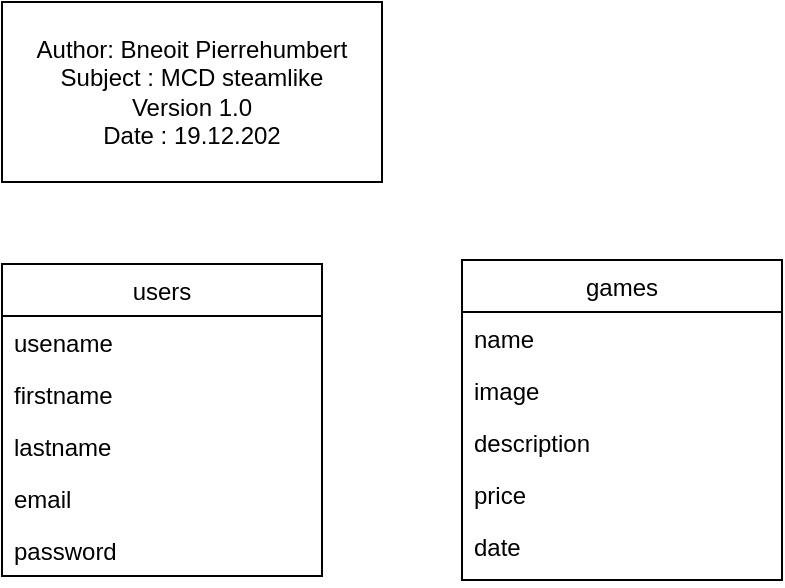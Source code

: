 <mxfile version="20.2.3" type="device"><diagram id="UbrcDcAlI7vEdtVq040K" name="Page-1"><mxGraphModel dx="1422" dy="865" grid="1" gridSize="10" guides="1" tooltips="1" connect="1" arrows="1" fold="1" page="1" pageScale="1" pageWidth="827" pageHeight="1169" math="0" shadow="0"><root><mxCell id="0"/><mxCell id="1" parent="0"/><mxCell id="wzqLIgOIi6nqR8SQxZko-1" value="users" style="swimlane;fontStyle=0;align=center;verticalAlign=top;childLayout=stackLayout;horizontal=1;startSize=26;horizontalStack=0;resizeParent=1;resizeLast=0;collapsible=1;marginBottom=0;rounded=0;shadow=0;strokeWidth=1;" vertex="1" parent="1"><mxGeometry x="190" y="271" width="160" height="156" as="geometry"><mxRectangle x="230" y="140" width="160" height="26" as="alternateBounds"/></mxGeometry></mxCell><mxCell id="wzqLIgOIi6nqR8SQxZko-2" value="usename" style="text;align=left;verticalAlign=top;spacingLeft=4;spacingRight=4;overflow=hidden;rotatable=0;points=[[0,0.5],[1,0.5]];portConstraint=eastwest;" vertex="1" parent="wzqLIgOIi6nqR8SQxZko-1"><mxGeometry y="26" width="160" height="26" as="geometry"/></mxCell><mxCell id="wzqLIgOIi6nqR8SQxZko-5" value="firstname" style="text;align=left;verticalAlign=top;spacingLeft=4;spacingRight=4;overflow=hidden;rotatable=0;points=[[0,0.5],[1,0.5]];portConstraint=eastwest;rounded=0;shadow=0;html=0;" vertex="1" parent="wzqLIgOIi6nqR8SQxZko-1"><mxGeometry y="52" width="160" height="26" as="geometry"/></mxCell><mxCell id="wzqLIgOIi6nqR8SQxZko-6" value="lastname" style="text;align=left;verticalAlign=top;spacingLeft=4;spacingRight=4;overflow=hidden;rotatable=0;points=[[0,0.5],[1,0.5]];portConstraint=eastwest;rounded=0;shadow=0;html=0;" vertex="1" parent="wzqLIgOIi6nqR8SQxZko-1"><mxGeometry y="78" width="160" height="26" as="geometry"/></mxCell><mxCell id="wzqLIgOIi6nqR8SQxZko-3" value="email" style="text;align=left;verticalAlign=top;spacingLeft=4;spacingRight=4;overflow=hidden;rotatable=0;points=[[0,0.5],[1,0.5]];portConstraint=eastwest;rounded=0;shadow=0;html=0;" vertex="1" parent="wzqLIgOIi6nqR8SQxZko-1"><mxGeometry y="104" width="160" height="26" as="geometry"/></mxCell><mxCell id="wzqLIgOIi6nqR8SQxZko-4" value="password" style="text;align=left;verticalAlign=top;spacingLeft=4;spacingRight=4;overflow=hidden;rotatable=0;points=[[0,0.5],[1,0.5]];portConstraint=eastwest;rounded=0;shadow=0;html=0;" vertex="1" parent="wzqLIgOIi6nqR8SQxZko-1"><mxGeometry y="130" width="160" height="26" as="geometry"/></mxCell><mxCell id="wzqLIgOIi6nqR8SQxZko-7" value="Author: Bneoit Pierrehumbert&lt;br&gt;Subject : MCD steamlike&lt;br&gt;Version 1.0&lt;br&gt;Date : 19.12.202" style="rounded=0;whiteSpace=wrap;html=1;" vertex="1" parent="1"><mxGeometry x="190" y="140" width="190" height="90" as="geometry"/></mxCell><mxCell id="wzqLIgOIi6nqR8SQxZko-8" value="games" style="swimlane;fontStyle=0;align=center;verticalAlign=top;childLayout=stackLayout;horizontal=1;startSize=26;horizontalStack=0;resizeParent=1;resizeLast=0;collapsible=1;marginBottom=0;rounded=0;shadow=0;strokeWidth=1;" vertex="1" parent="1"><mxGeometry x="420" y="269" width="160" height="160" as="geometry"><mxRectangle x="230" y="140" width="160" height="26" as="alternateBounds"/></mxGeometry></mxCell><mxCell id="wzqLIgOIi6nqR8SQxZko-9" value="name" style="text;align=left;verticalAlign=top;spacingLeft=4;spacingRight=4;overflow=hidden;rotatable=0;points=[[0,0.5],[1,0.5]];portConstraint=eastwest;" vertex="1" parent="wzqLIgOIi6nqR8SQxZko-8"><mxGeometry y="26" width="160" height="26" as="geometry"/></mxCell><mxCell id="wzqLIgOIi6nqR8SQxZko-10" value="image" style="text;align=left;verticalAlign=top;spacingLeft=4;spacingRight=4;overflow=hidden;rotatable=0;points=[[0,0.5],[1,0.5]];portConstraint=eastwest;rounded=0;shadow=0;html=0;" vertex="1" parent="wzqLIgOIi6nqR8SQxZko-8"><mxGeometry y="52" width="160" height="26" as="geometry"/></mxCell><mxCell id="wzqLIgOIi6nqR8SQxZko-11" value="description    " style="text;align=left;verticalAlign=top;spacingLeft=4;spacingRight=4;overflow=hidden;rotatable=0;points=[[0,0.5],[1,0.5]];portConstraint=eastwest;rounded=0;shadow=0;html=0;" vertex="1" parent="wzqLIgOIi6nqR8SQxZko-8"><mxGeometry y="78" width="160" height="26" as="geometry"/></mxCell><mxCell id="wzqLIgOIi6nqR8SQxZko-12" value="price" style="text;align=left;verticalAlign=top;spacingLeft=4;spacingRight=4;overflow=hidden;rotatable=0;points=[[0,0.5],[1,0.5]];portConstraint=eastwest;rounded=0;shadow=0;html=0;" vertex="1" parent="wzqLIgOIi6nqR8SQxZko-8"><mxGeometry y="104" width="160" height="26" as="geometry"/></mxCell><mxCell id="wzqLIgOIi6nqR8SQxZko-13" value="date" style="text;align=left;verticalAlign=top;spacingLeft=4;spacingRight=4;overflow=hidden;rotatable=0;points=[[0,0.5],[1,0.5]];portConstraint=eastwest;rounded=0;shadow=0;html=0;" vertex="1" parent="wzqLIgOIi6nqR8SQxZko-8"><mxGeometry y="130" width="160" height="30" as="geometry"/></mxCell></root></mxGraphModel></diagram></mxfile>